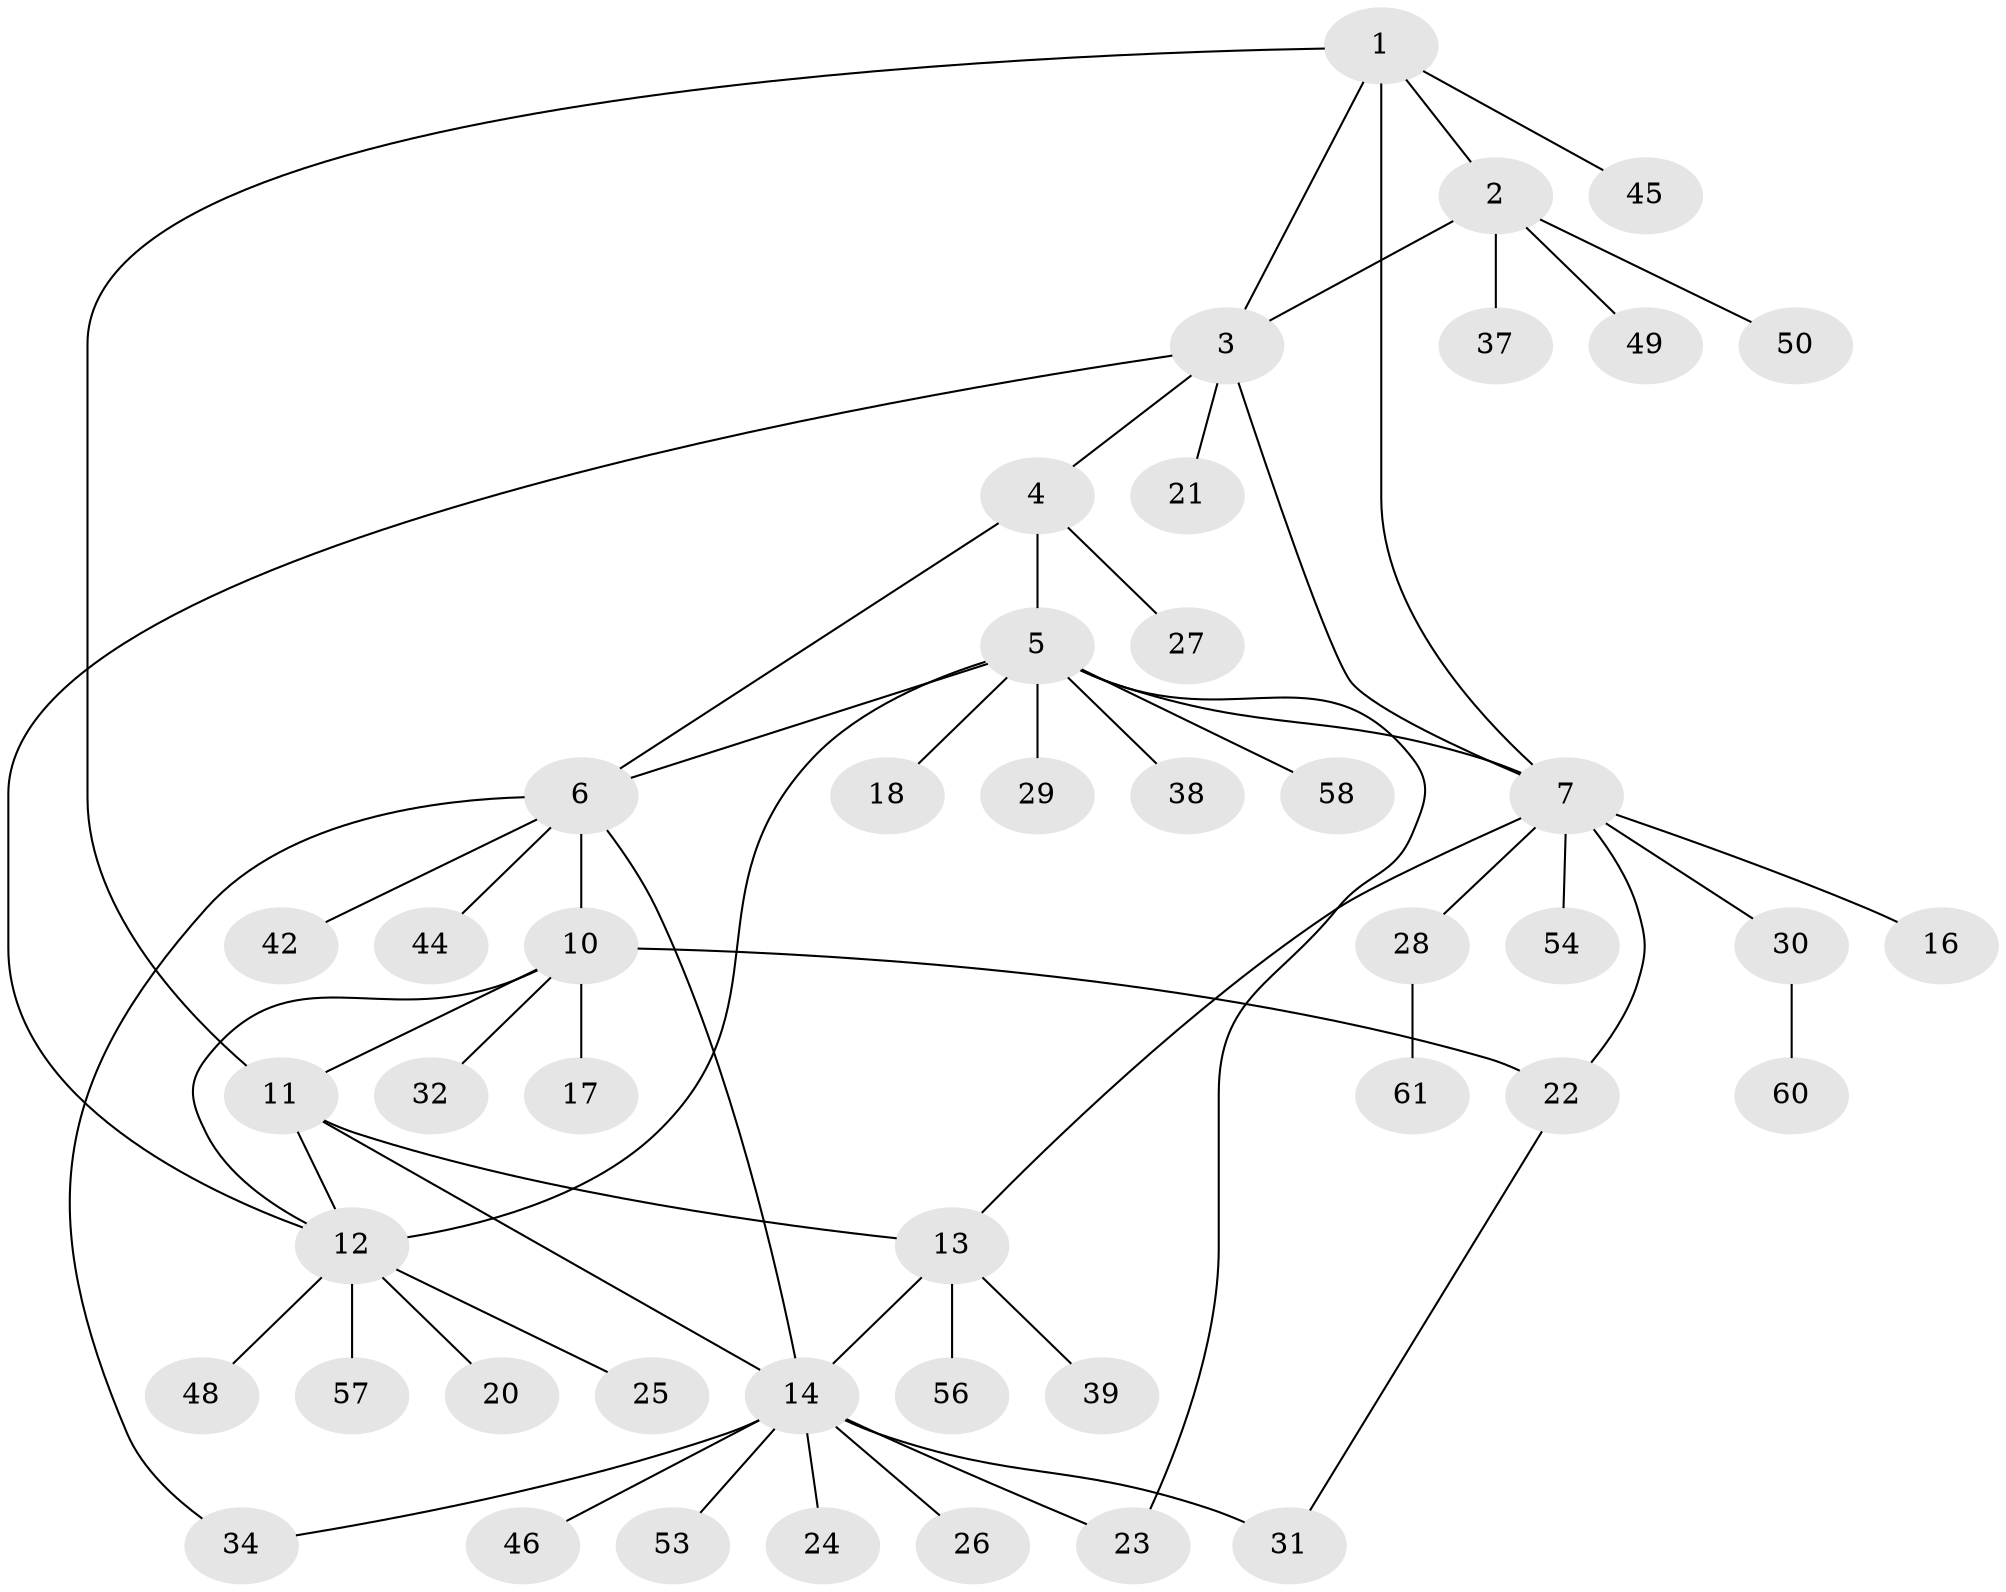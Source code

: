 // Generated by graph-tools (version 1.1) at 2025/24/03/03/25 07:24:11]
// undirected, 46 vertices, 60 edges
graph export_dot {
graph [start="1"]
  node [color=gray90,style=filled];
  1 [super="+55"];
  2 [super="+47"];
  3 [super="+62"];
  4 [super="+36"];
  5 [super="+8"];
  6 [super="+51"];
  7 [super="+9"];
  10 [super="+43"];
  11 [super="+15"];
  12 [super="+35"];
  13 [super="+41"];
  14 [super="+33"];
  16 [super="+40"];
  17 [super="+19"];
  18;
  20;
  21;
  22;
  23;
  24;
  25;
  26;
  27;
  28 [super="+52"];
  29;
  30 [super="+59"];
  31;
  32;
  34;
  37;
  38;
  39;
  42;
  44;
  45;
  46;
  48;
  49 [super="+63"];
  50;
  53;
  54;
  56;
  57;
  58;
  60;
  61;
  1 -- 2;
  1 -- 3;
  1 -- 45;
  1 -- 7;
  1 -- 11;
  2 -- 3;
  2 -- 37;
  2 -- 50;
  2 -- 49;
  3 -- 4;
  3 -- 12;
  3 -- 21;
  3 -- 7;
  4 -- 5;
  4 -- 6;
  4 -- 27;
  5 -- 6;
  5 -- 18;
  5 -- 29;
  5 -- 23;
  5 -- 38;
  5 -- 7 [weight=2];
  5 -- 58;
  5 -- 12 [weight=2];
  6 -- 10;
  6 -- 14;
  6 -- 34;
  6 -- 42;
  6 -- 44;
  7 -- 13;
  7 -- 22;
  7 -- 28;
  7 -- 16;
  7 -- 54;
  7 -- 30;
  10 -- 11;
  10 -- 12;
  10 -- 17;
  10 -- 32;
  10 -- 22;
  11 -- 12;
  11 -- 13;
  11 -- 14;
  12 -- 20;
  12 -- 25;
  12 -- 48;
  12 -- 57;
  13 -- 14;
  13 -- 39;
  13 -- 56;
  14 -- 23;
  14 -- 24;
  14 -- 26;
  14 -- 31;
  14 -- 34;
  14 -- 53;
  14 -- 46;
  22 -- 31;
  28 -- 61;
  30 -- 60;
}
